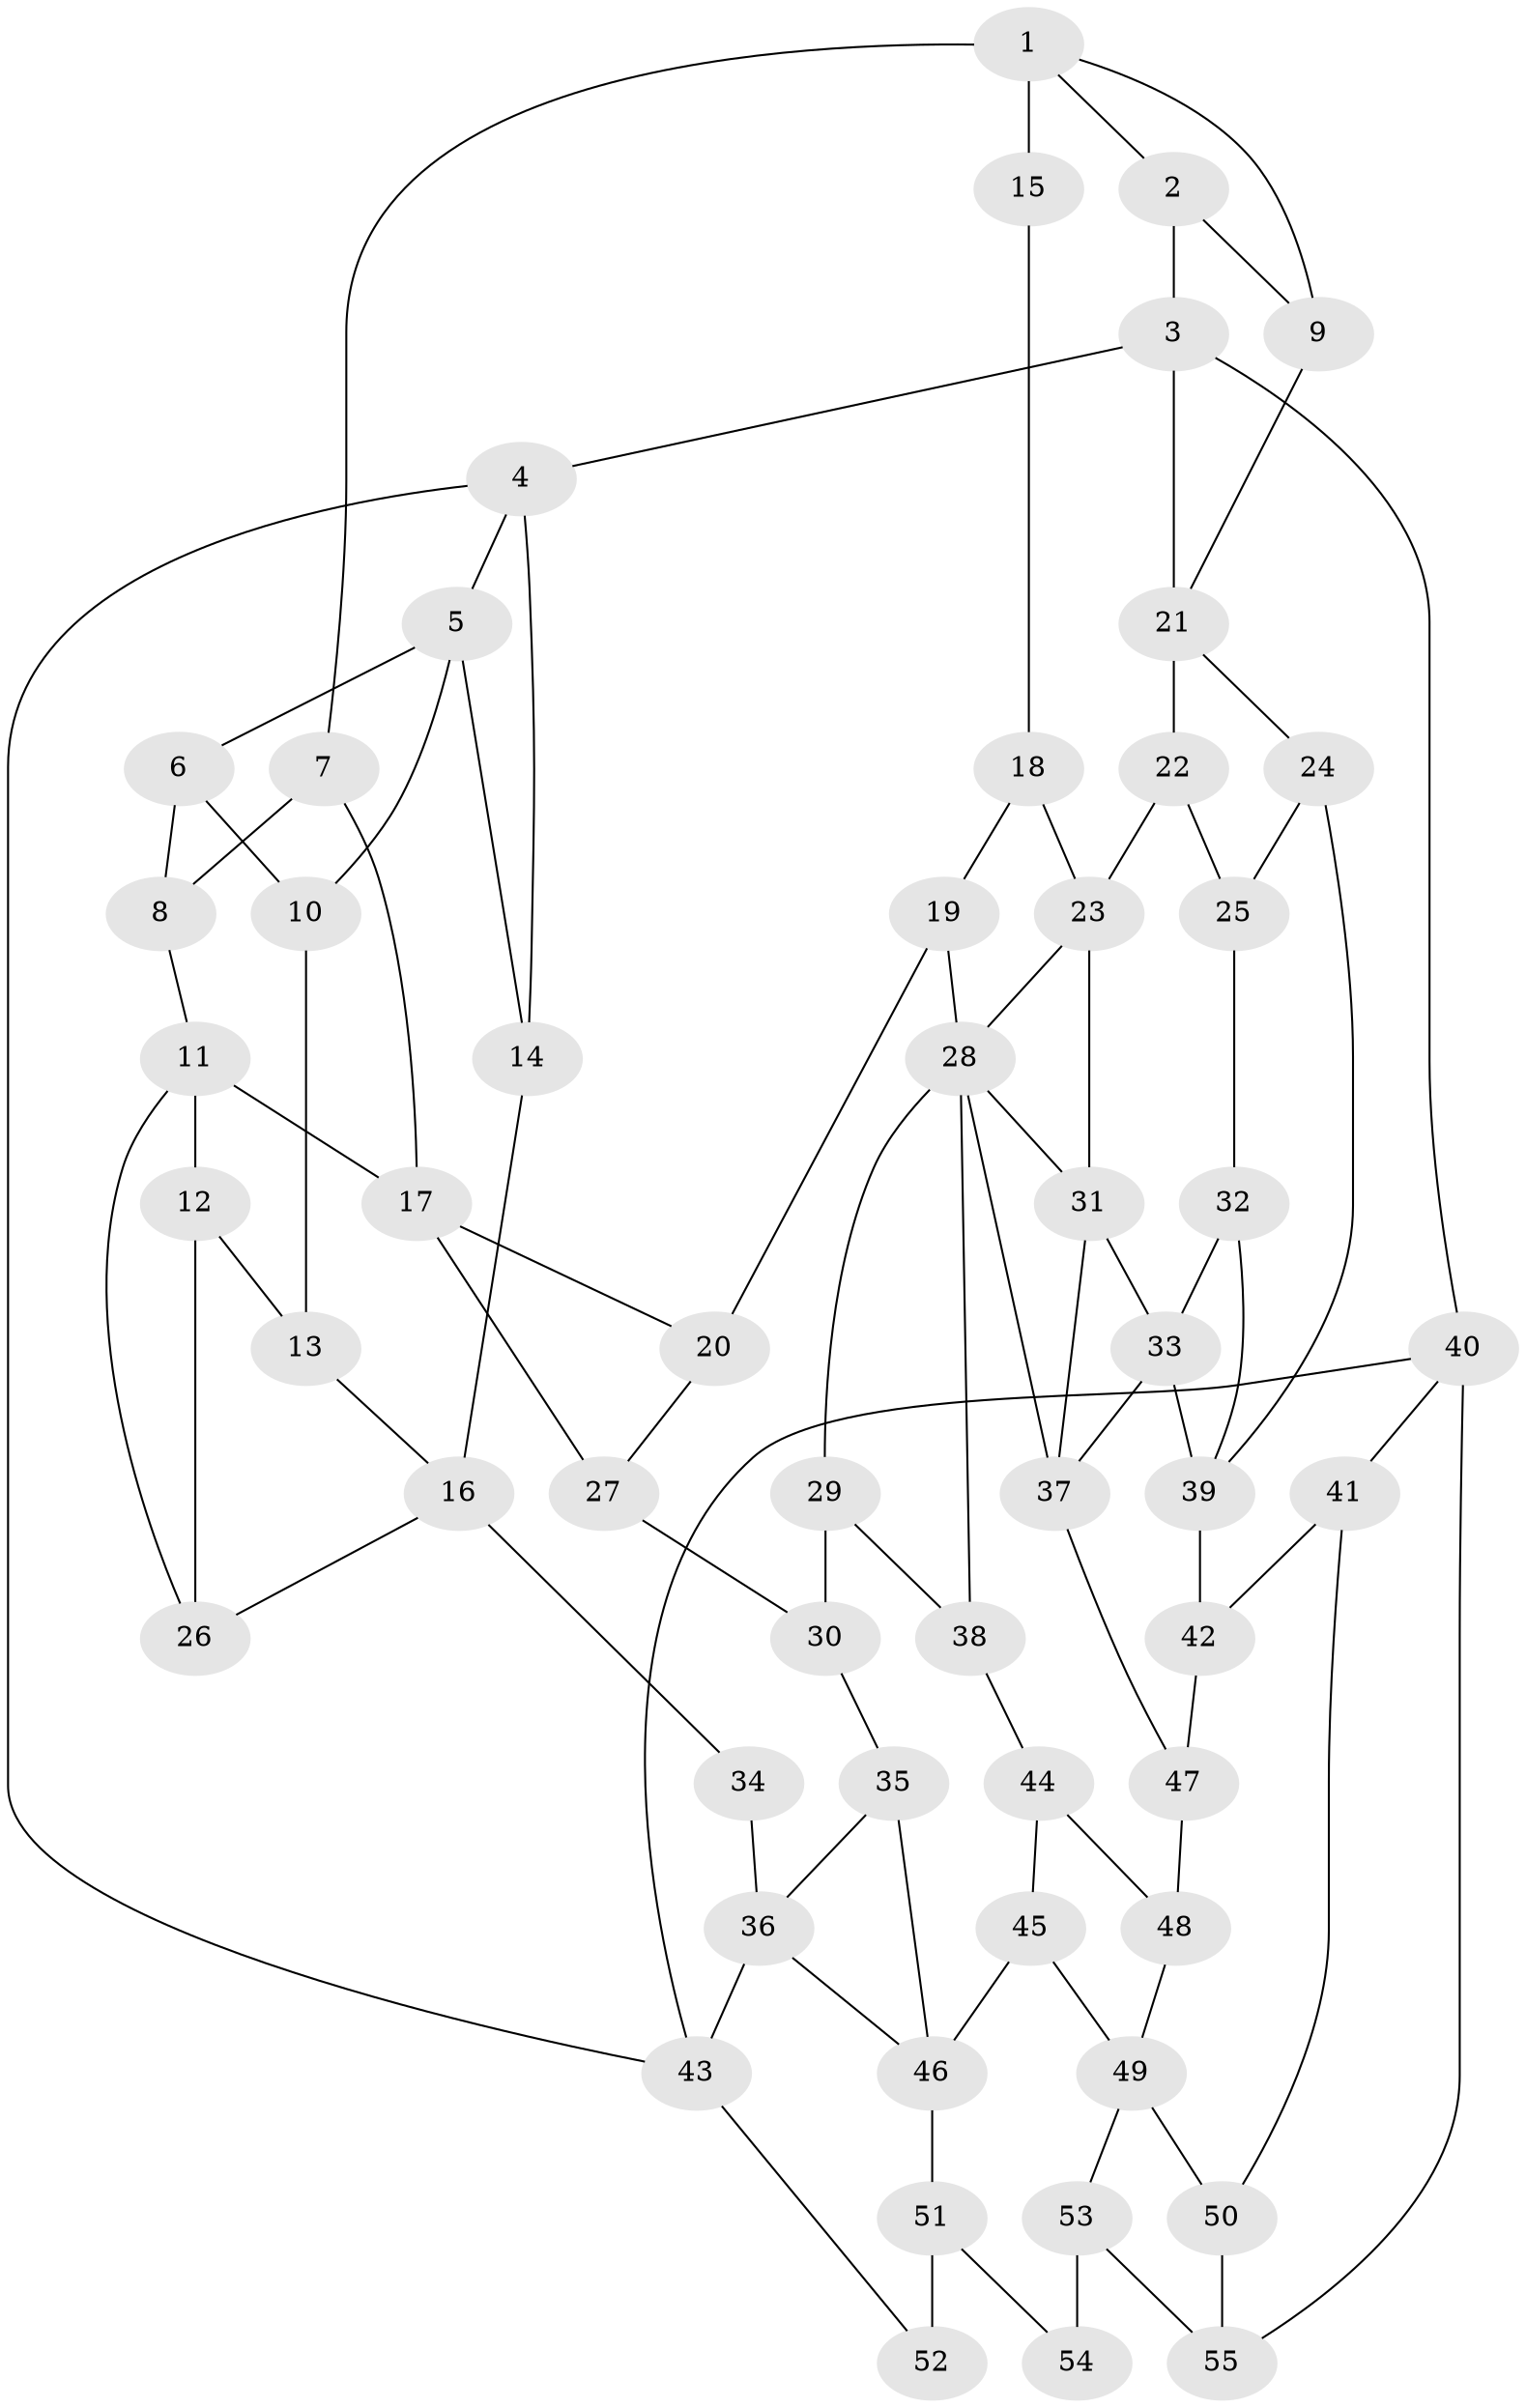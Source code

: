 // original degree distribution, {3: 0.02727272727272727, 5: 0.5363636363636364, 6: 0.21818181818181817, 4: 0.21818181818181817}
// Generated by graph-tools (version 1.1) at 2025/54/03/04/25 22:54:23]
// undirected, 55 vertices, 91 edges
graph export_dot {
  node [color=gray90,style=filled];
  1;
  2;
  3;
  4;
  5;
  6;
  7;
  8;
  9;
  10;
  11;
  12;
  13;
  14;
  15;
  16;
  17;
  18;
  19;
  20;
  21;
  22;
  23;
  24;
  25;
  26;
  27;
  28;
  29;
  30;
  31;
  32;
  33;
  34;
  35;
  36;
  37;
  38;
  39;
  40;
  41;
  42;
  43;
  44;
  45;
  46;
  47;
  48;
  49;
  50;
  51;
  52;
  53;
  54;
  55;
  1 -- 2 [weight=1.0];
  1 -- 7 [weight=1.0];
  1 -- 9 [weight=1.0];
  1 -- 15 [weight=2.0];
  2 -- 3 [weight=1.0];
  2 -- 9 [weight=1.0];
  3 -- 4 [weight=1.0];
  3 -- 21 [weight=1.0];
  3 -- 40 [weight=1.0];
  4 -- 5 [weight=1.0];
  4 -- 14 [weight=1.0];
  4 -- 43 [weight=1.0];
  5 -- 6 [weight=1.0];
  5 -- 10 [weight=1.0];
  5 -- 14 [weight=1.0];
  6 -- 8 [weight=1.0];
  6 -- 10 [weight=1.0];
  7 -- 8 [weight=1.0];
  7 -- 17 [weight=1.0];
  8 -- 11 [weight=1.0];
  9 -- 21 [weight=1.0];
  10 -- 13 [weight=1.0];
  11 -- 12 [weight=1.0];
  11 -- 17 [weight=3.0];
  11 -- 26 [weight=1.0];
  12 -- 13 [weight=1.0];
  12 -- 26 [weight=1.0];
  13 -- 16 [weight=1.0];
  14 -- 16 [weight=2.0];
  15 -- 18 [weight=1.0];
  16 -- 26 [weight=1.0];
  16 -- 34 [weight=2.0];
  17 -- 20 [weight=1.0];
  17 -- 27 [weight=1.0];
  18 -- 19 [weight=1.0];
  18 -- 23 [weight=1.0];
  19 -- 20 [weight=1.0];
  19 -- 28 [weight=1.0];
  20 -- 27 [weight=1.0];
  21 -- 22 [weight=2.0];
  21 -- 24 [weight=1.0];
  22 -- 23 [weight=2.0];
  22 -- 25 [weight=2.0];
  23 -- 28 [weight=1.0];
  23 -- 31 [weight=1.0];
  24 -- 25 [weight=1.0];
  24 -- 39 [weight=1.0];
  25 -- 32 [weight=2.0];
  27 -- 30 [weight=1.0];
  28 -- 29 [weight=1.0];
  28 -- 31 [weight=1.0];
  28 -- 37 [weight=1.0];
  28 -- 38 [weight=1.0];
  29 -- 30 [weight=1.0];
  29 -- 38 [weight=1.0];
  30 -- 35 [weight=1.0];
  31 -- 33 [weight=1.0];
  31 -- 37 [weight=1.0];
  32 -- 33 [weight=1.0];
  32 -- 39 [weight=1.0];
  33 -- 37 [weight=1.0];
  33 -- 39 [weight=2.0];
  34 -- 36 [weight=2.0];
  35 -- 36 [weight=2.0];
  35 -- 46 [weight=1.0];
  36 -- 43 [weight=1.0];
  36 -- 46 [weight=1.0];
  37 -- 47 [weight=1.0];
  38 -- 44 [weight=1.0];
  39 -- 42 [weight=2.0];
  40 -- 41 [weight=1.0];
  40 -- 43 [weight=1.0];
  40 -- 55 [weight=1.0];
  41 -- 42 [weight=2.0];
  41 -- 50 [weight=1.0];
  42 -- 47 [weight=1.0];
  43 -- 52 [weight=1.0];
  44 -- 45 [weight=1.0];
  44 -- 48 [weight=1.0];
  45 -- 46 [weight=1.0];
  45 -- 49 [weight=1.0];
  46 -- 51 [weight=2.0];
  47 -- 48 [weight=1.0];
  48 -- 49 [weight=1.0];
  49 -- 50 [weight=2.0];
  49 -- 53 [weight=2.0];
  50 -- 55 [weight=1.0];
  51 -- 52 [weight=2.0];
  51 -- 54 [weight=2.0];
  53 -- 54 [weight=2.0];
  53 -- 55 [weight=1.0];
}
